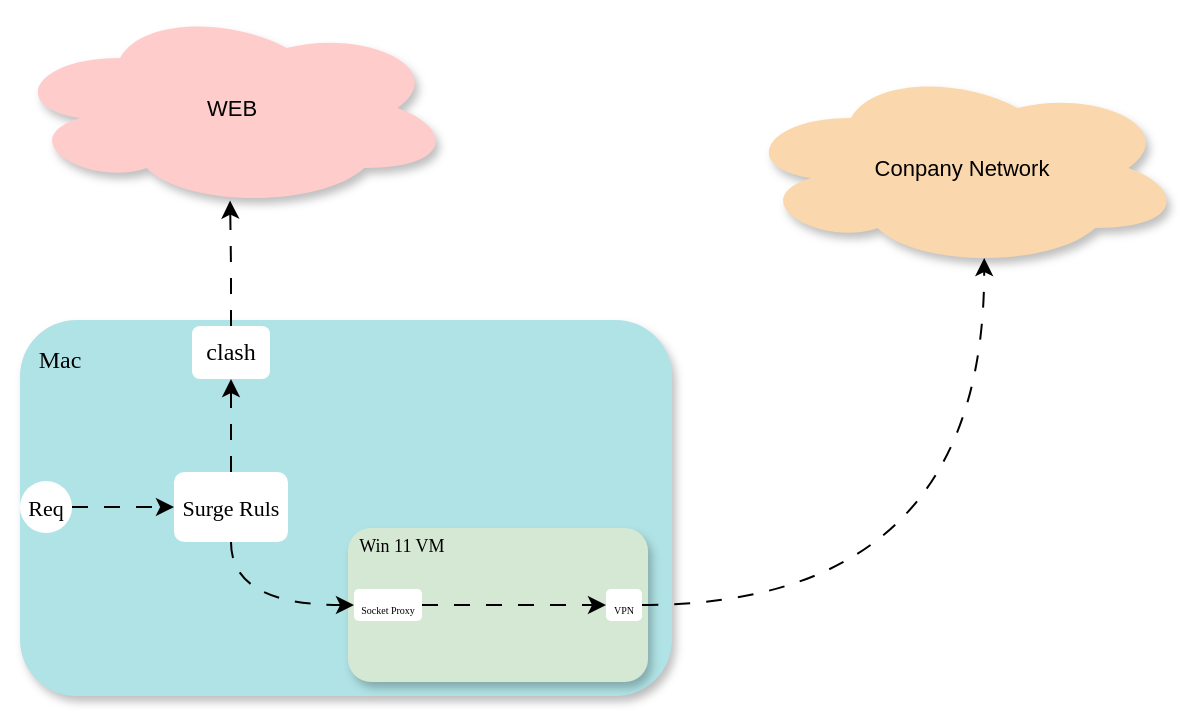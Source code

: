 <mxfile version="26.2.7">
  <diagram name="第 1 页" id="AEixEtBzL63yb2xm-CsC">
    <mxGraphModel dx="1404" dy="971" grid="0" gridSize="10" guides="1" tooltips="1" connect="1" arrows="1" fold="1" page="0" pageScale="1" pageWidth="827" pageHeight="1169" math="0" shadow="0">
      <root>
        <mxCell id="0" />
        <mxCell id="1" parent="0" />
        <mxCell id="hSJtDCTHqpnUX-eYlgE6-1" value="" style="rounded=1;whiteSpace=wrap;html=1;shadow=1;fillColor=#b0e3e6;strokeColor=none;" parent="1" vertex="1">
          <mxGeometry x="-5" y="154" width="326" height="188" as="geometry" />
        </mxCell>
        <mxCell id="s3qJ1f9_cazAIg1ms2D0-2" value="" style="group" parent="1" vertex="1" connectable="0">
          <mxGeometry x="156" y="251" width="153" height="84" as="geometry" />
        </mxCell>
        <mxCell id="hSJtDCTHqpnUX-eYlgE6-3" value="" style="rounded=1;whiteSpace=wrap;html=1;fillColor=#d5e8d4;strokeColor=none;fillStyle=solid;glass=0;shadow=1;" parent="s3qJ1f9_cazAIg1ms2D0-2" vertex="1">
          <mxGeometry x="3" y="7" width="150" height="77" as="geometry" />
        </mxCell>
        <mxCell id="hSJtDCTHqpnUX-eYlgE6-7" value="&lt;p&gt;&lt;span style=&quot;font-size: 5px;&quot;&gt;&lt;font face=&quot;Comic Sans MS&quot;&gt;VPN&lt;/font&gt;&lt;/span&gt;&lt;/p&gt;" style="rounded=1;whiteSpace=wrap;html=1;align=center;strokeColor=none;" parent="s3qJ1f9_cazAIg1ms2D0-2" vertex="1">
          <mxGeometry x="132" y="37.5" width="18" height="16" as="geometry" />
        </mxCell>
        <mxCell id="hSJtDCTHqpnUX-eYlgE6-8" value="&lt;p&gt;&lt;span style=&quot;font-size: 5px;&quot;&gt;&lt;font face=&quot;Comic Sans MS&quot;&gt;Socket Proxy&lt;/font&gt;&lt;/span&gt;&lt;/p&gt;" style="rounded=1;whiteSpace=wrap;html=1;align=center;strokeColor=none;" parent="s3qJ1f9_cazAIg1ms2D0-2" vertex="1">
          <mxGeometry x="6" y="37.5" width="34" height="16" as="geometry" />
        </mxCell>
        <mxCell id="hSJtDCTHqpnUX-eYlgE6-9" value="&lt;font face=&quot;Comic Sans MS&quot; style=&quot;font-size: 9px;&quot;&gt;Win 11 VM&lt;/font&gt;" style="text;html=1;align=center;verticalAlign=middle;whiteSpace=wrap;rounded=0;" parent="s3qJ1f9_cazAIg1ms2D0-2" vertex="1">
          <mxGeometry width="60" height="30" as="geometry" />
        </mxCell>
        <mxCell id="hSJtDCTHqpnUX-eYlgE6-21" style="edgeStyle=orthogonalEdgeStyle;rounded=0;orthogonalLoop=1;jettySize=auto;html=1;dashed=1;dashPattern=8 8;" parent="s3qJ1f9_cazAIg1ms2D0-2" source="hSJtDCTHqpnUX-eYlgE6-8" target="hSJtDCTHqpnUX-eYlgE6-7" edge="1">
          <mxGeometry relative="1" as="geometry" />
        </mxCell>
        <mxCell id="hSJtDCTHqpnUX-eYlgE6-2" value="&lt;font style=&quot;font-size: 11px;&quot;&gt;Conpany Network&lt;/font&gt;" style="ellipse;shape=cloud;whiteSpace=wrap;html=1;fillColor=#fad7ac;strokeColor=none;shadow=1;" parent="1" vertex="1">
          <mxGeometry x="355" y="28" width="222" height="100" as="geometry" />
        </mxCell>
        <mxCell id="hSJtDCTHqpnUX-eYlgE6-4" value="&lt;font face=&quot;Comic Sans MS&quot;&gt;Mac&lt;/font&gt;" style="text;html=1;align=center;verticalAlign=middle;whiteSpace=wrap;rounded=0;" parent="1" vertex="1">
          <mxGeometry x="-15" y="159" width="60" height="30" as="geometry" />
        </mxCell>
        <mxCell id="hSJtDCTHqpnUX-eYlgE6-15" style="edgeStyle=orthogonalEdgeStyle;rounded=0;orthogonalLoop=1;jettySize=auto;html=1;entryX=0;entryY=0.5;entryDx=0;entryDy=0;dashed=1;dashPattern=8 8;" parent="1" source="hSJtDCTHqpnUX-eYlgE6-10" target="hSJtDCTHqpnUX-eYlgE6-13" edge="1">
          <mxGeometry relative="1" as="geometry" />
        </mxCell>
        <mxCell id="hSJtDCTHqpnUX-eYlgE6-10" value="&lt;font face=&quot;Comic Sans MS&quot; style=&quot;font-size: 11px;&quot;&gt;Req&lt;/font&gt;" style="ellipse;whiteSpace=wrap;html=1;aspect=fixed;strokeColor=none;" parent="1" vertex="1">
          <mxGeometry x="-5" y="234.5" width="26" height="26" as="geometry" />
        </mxCell>
        <mxCell id="hSJtDCTHqpnUX-eYlgE6-16" style="edgeStyle=orthogonalEdgeStyle;rounded=0;orthogonalLoop=1;jettySize=auto;html=1;entryX=0;entryY=0.5;entryDx=0;entryDy=0;exitX=0.5;exitY=1;exitDx=0;exitDy=0;curved=1;dashed=1;dashPattern=8 8;" parent="1" source="hSJtDCTHqpnUX-eYlgE6-13" target="hSJtDCTHqpnUX-eYlgE6-8" edge="1">
          <mxGeometry relative="1" as="geometry" />
        </mxCell>
        <mxCell id="hSJtDCTHqpnUX-eYlgE6-17" style="edgeStyle=orthogonalEdgeStyle;rounded=0;orthogonalLoop=1;jettySize=auto;html=1;dashed=1;dashPattern=8 8;entryX=0.5;entryY=1;entryDx=0;entryDy=0;" parent="1" source="hSJtDCTHqpnUX-eYlgE6-13" target="hSJtDCTHqpnUX-eYlgE6-20" edge="1">
          <mxGeometry relative="1" as="geometry">
            <mxPoint x="157" y="207" as="targetPoint" />
          </mxGeometry>
        </mxCell>
        <mxCell id="hSJtDCTHqpnUX-eYlgE6-13" value="&lt;font style=&quot;font-size: 11px;&quot; face=&quot;Comic Sans MS&quot;&gt;Surge Ruls&lt;/font&gt;" style="rounded=1;whiteSpace=wrap;html=1;strokeColor=none;" parent="1" vertex="1">
          <mxGeometry x="72" y="230" width="57" height="35" as="geometry" />
        </mxCell>
        <mxCell id="hSJtDCTHqpnUX-eYlgE6-18" style="edgeStyle=orthogonalEdgeStyle;rounded=0;orthogonalLoop=1;jettySize=auto;html=1;entryX=0.55;entryY=0.95;entryDx=0;entryDy=0;entryPerimeter=0;curved=1;dashed=1;dashPattern=8 8;" parent="1" source="hSJtDCTHqpnUX-eYlgE6-7" target="hSJtDCTHqpnUX-eYlgE6-2" edge="1">
          <mxGeometry relative="1" as="geometry" />
        </mxCell>
        <mxCell id="hSJtDCTHqpnUX-eYlgE6-19" value="&lt;font style=&quot;font-size: 11px;&quot;&gt;WEB&lt;/font&gt;" style="ellipse;shape=cloud;whiteSpace=wrap;html=1;fillColor=#ffcccc;strokeColor=none;shadow=1;" parent="1" vertex="1">
          <mxGeometry x="-10.5" y="-2" width="222" height="100" as="geometry" />
        </mxCell>
        <mxCell id="s3qJ1f9_cazAIg1ms2D0-1" style="edgeStyle=orthogonalEdgeStyle;rounded=0;orthogonalLoop=1;jettySize=auto;html=1;entryX=0.498;entryY=0.963;entryDx=0;entryDy=0;entryPerimeter=0;dashed=1;dashPattern=8 8;" parent="1" source="hSJtDCTHqpnUX-eYlgE6-20" target="hSJtDCTHqpnUX-eYlgE6-19" edge="1">
          <mxGeometry relative="1" as="geometry" />
        </mxCell>
        <mxCell id="hSJtDCTHqpnUX-eYlgE6-20" value="&lt;font face=&quot;Comic Sans MS&quot;&gt;clash&lt;/font&gt;" style="rounded=1;whiteSpace=wrap;html=1;strokeColor=none;" parent="1" vertex="1">
          <mxGeometry x="81" y="157" width="39" height="26.5" as="geometry" />
        </mxCell>
      </root>
    </mxGraphModel>
  </diagram>
</mxfile>
